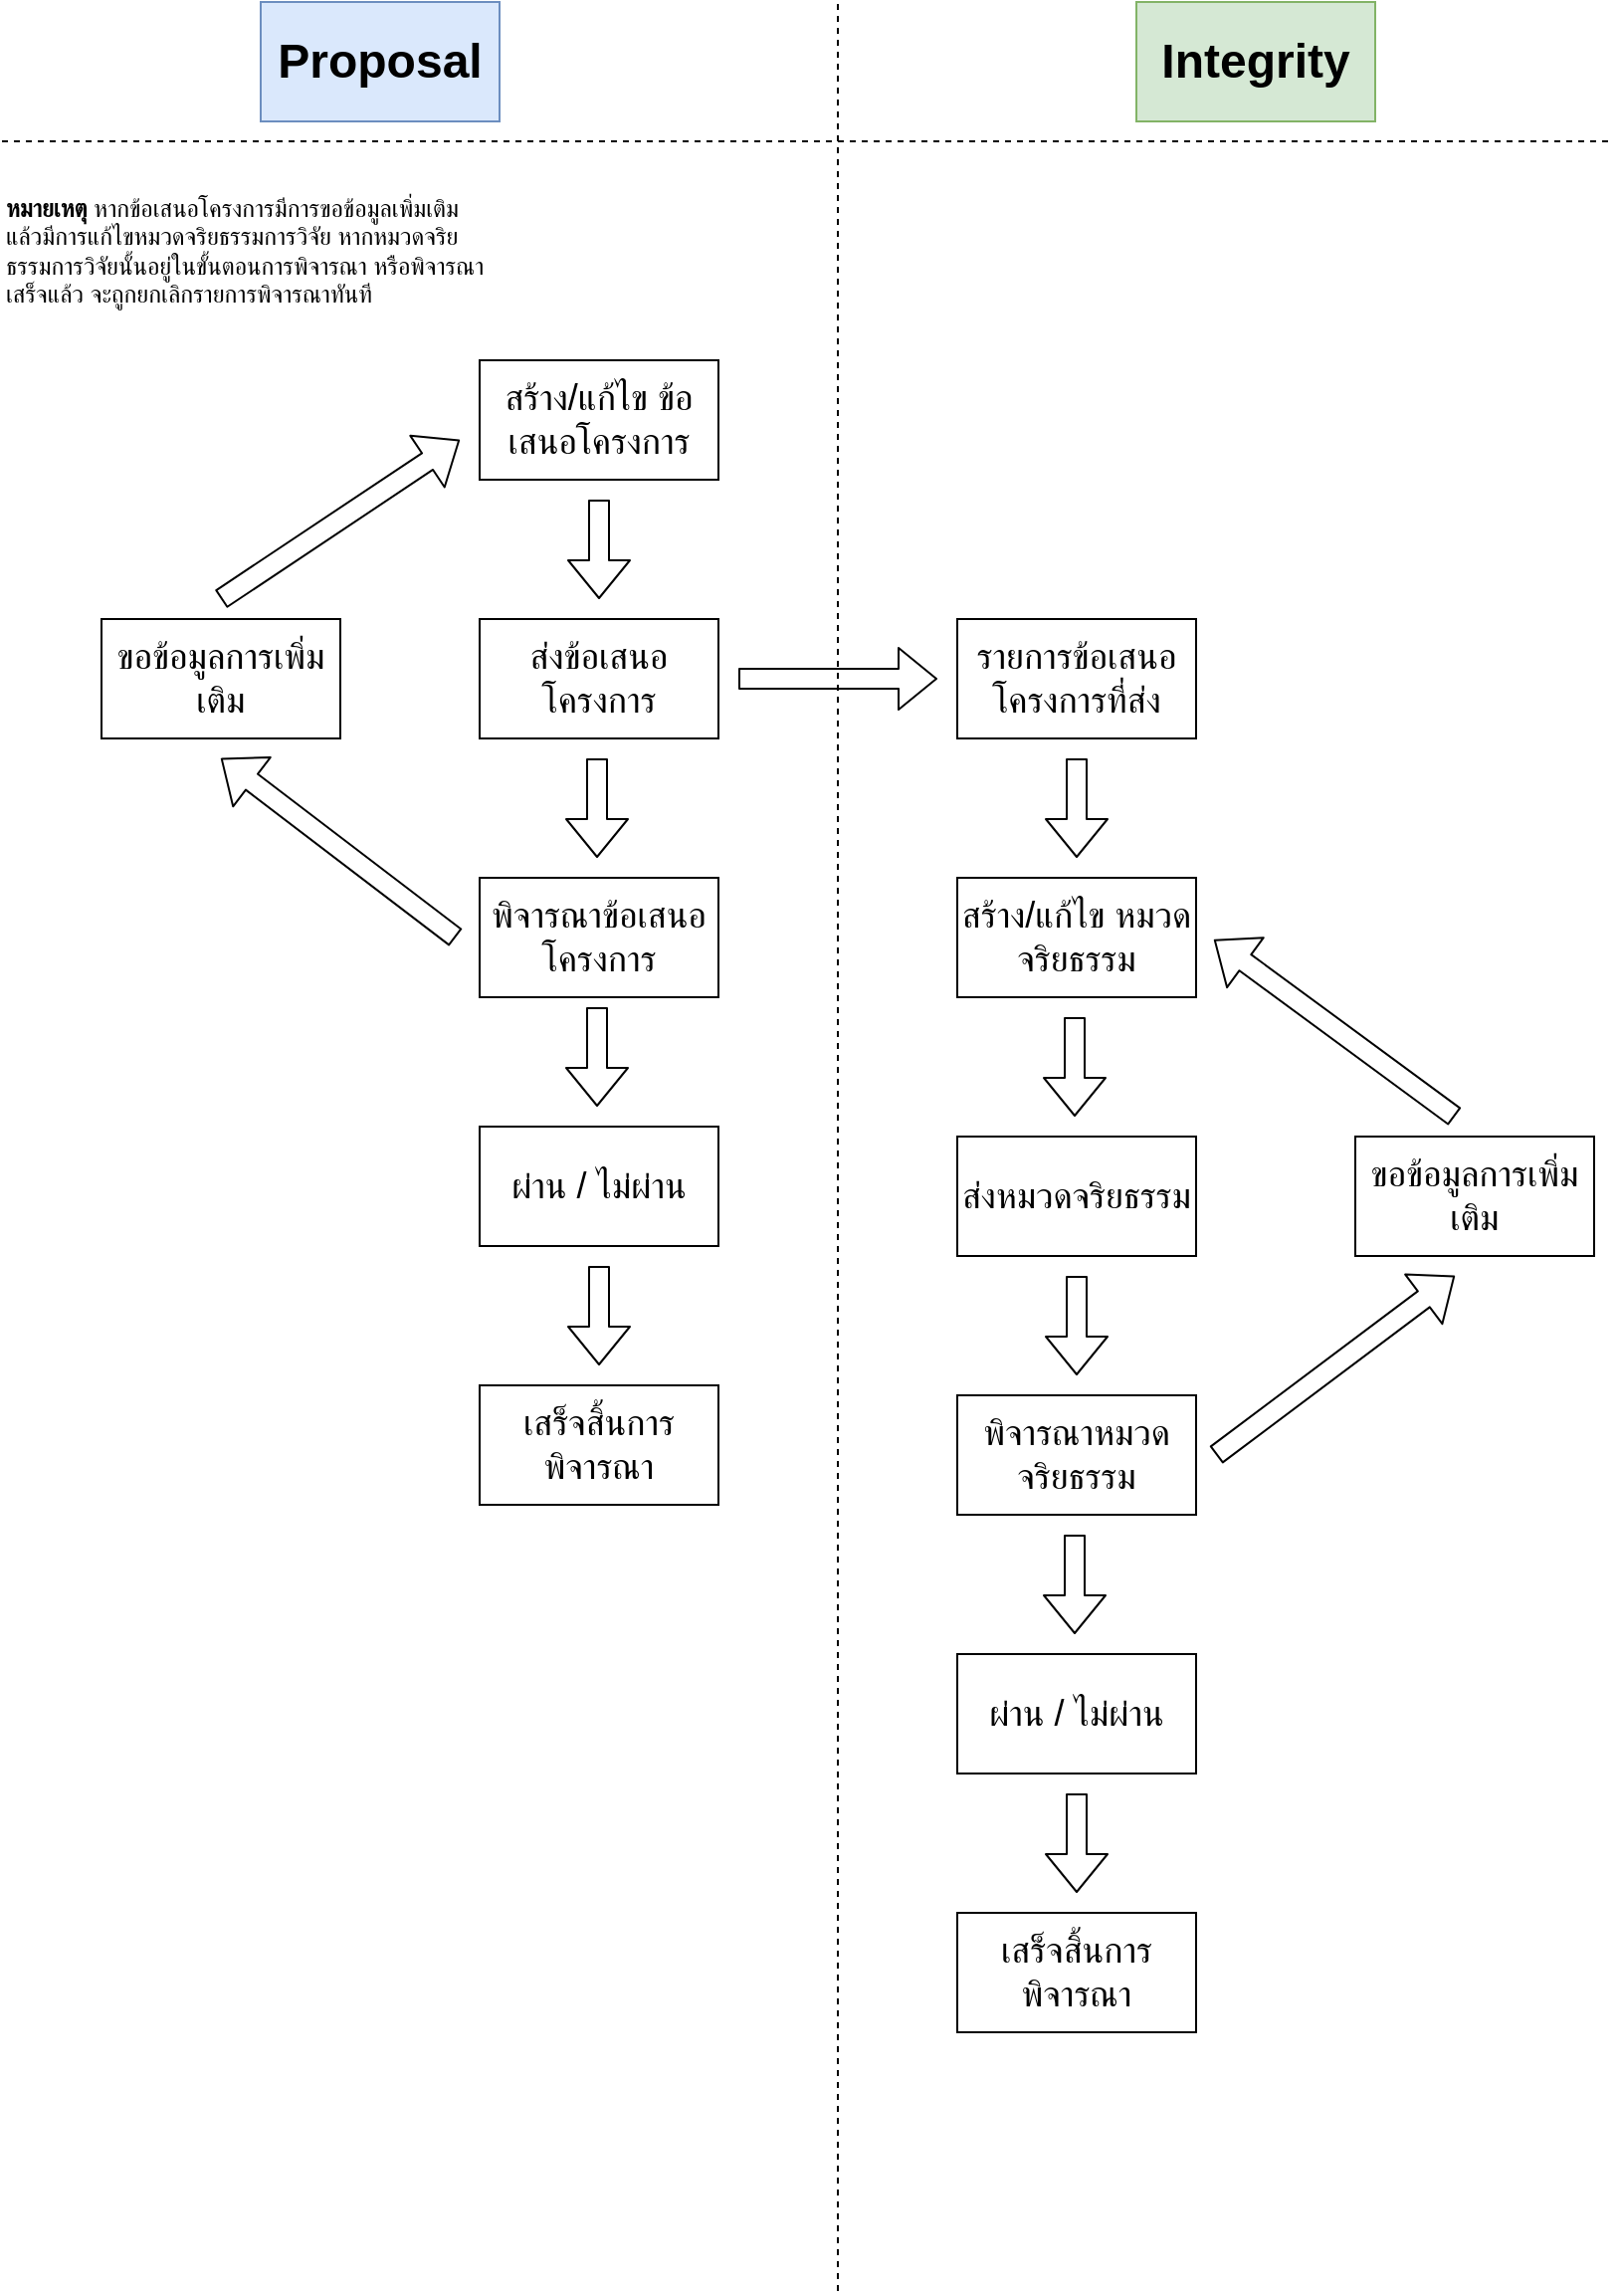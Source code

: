 <mxfile pages="1" version="11.2.8" type="github"><diagram id="6USLcLlmN_AB80e7DQXx" name="Page-1"><mxGraphModel dx="1422" dy="794" grid="1" gridSize="10" guides="1" tooltips="1" connect="1" arrows="1" fold="1" page="1" pageScale="1" pageWidth="827" pageHeight="1169" math="0" shadow="0"><root><mxCell id="0"/><mxCell id="1" parent="0"/><mxCell id="2I1L5sH7OY7YXntkVfEj-1" value="" style="endArrow=none;dashed=1;html=1;" edge="1" parent="1"><mxGeometry width="50" height="50" relative="1" as="geometry"><mxPoint x="430" y="1160" as="sourcePoint"/><mxPoint x="430" y="10" as="targetPoint"/></mxGeometry></mxCell><mxCell id="2I1L5sH7OY7YXntkVfEj-3" value="" style="endArrow=none;dashed=1;html=1;" edge="1" parent="1"><mxGeometry width="50" height="50" relative="1" as="geometry"><mxPoint x="10" y="80" as="sourcePoint"/><mxPoint x="820" y="80" as="targetPoint"/></mxGeometry></mxCell><mxCell id="2I1L5sH7OY7YXntkVfEj-4" value="&lt;font style=&quot;font-size: 24px&quot;&gt;&lt;b&gt;Proposal&lt;/b&gt;&lt;/font&gt;" style="rounded=0;whiteSpace=wrap;html=1;fillColor=#dae8fc;strokeColor=#6c8ebf;" vertex="1" parent="1"><mxGeometry x="140" y="10" width="120" height="60" as="geometry"/></mxCell><mxCell id="2I1L5sH7OY7YXntkVfEj-5" value="&lt;font style=&quot;font-size: 24px&quot;&gt;&lt;b&gt;Integrity&lt;/b&gt;&lt;/font&gt;" style="rounded=0;whiteSpace=wrap;html=1;fillColor=#d5e8d4;strokeColor=#82b366;" vertex="1" parent="1"><mxGeometry x="580" y="10" width="120" height="60" as="geometry"/></mxCell><mxCell id="2I1L5sH7OY7YXntkVfEj-6" value="&lt;font style=&quot;font-size: 18px&quot;&gt;สร้าง/แก้ไข ข้อเสนอโครงการ&lt;/font&gt;" style="rounded=0;whiteSpace=wrap;html=1;" vertex="1" parent="1"><mxGeometry x="250" y="190" width="120" height="60" as="geometry"/></mxCell><mxCell id="2I1L5sH7OY7YXntkVfEj-7" value="" style="shape=flexArrow;endArrow=classic;html=1;" edge="1" parent="1"><mxGeometry width="50" height="50" relative="1" as="geometry"><mxPoint x="310" y="260" as="sourcePoint"/><mxPoint x="310" y="310" as="targetPoint"/></mxGeometry></mxCell><mxCell id="2I1L5sH7OY7YXntkVfEj-8" value="&lt;font style=&quot;font-size: 18px&quot;&gt;ส่งข้อเสนอโครงการ&lt;/font&gt;" style="rounded=0;whiteSpace=wrap;html=1;" vertex="1" parent="1"><mxGeometry x="250" y="320" width="120" height="60" as="geometry"/></mxCell><mxCell id="2I1L5sH7OY7YXntkVfEj-10" value="" style="shape=flexArrow;endArrow=classic;html=1;" edge="1" parent="1"><mxGeometry width="50" height="50" relative="1" as="geometry"><mxPoint x="380" y="350" as="sourcePoint"/><mxPoint x="480" y="350" as="targetPoint"/></mxGeometry></mxCell><mxCell id="2I1L5sH7OY7YXntkVfEj-11" value="&lt;font style=&quot;font-size: 18px&quot;&gt;รายการข้อเสนอโครงการที่ส่ง&lt;/font&gt;" style="rounded=0;whiteSpace=wrap;html=1;" vertex="1" parent="1"><mxGeometry x="490" y="320" width="120" height="60" as="geometry"/></mxCell><mxCell id="2I1L5sH7OY7YXntkVfEj-12" value="&lt;font style=&quot;font-size: 18px&quot;&gt;พิจารณาข้อเสนอโครงการ&lt;/font&gt;" style="rounded=0;whiteSpace=wrap;html=1;" vertex="1" parent="1"><mxGeometry x="250" y="450" width="120" height="60" as="geometry"/></mxCell><mxCell id="2I1L5sH7OY7YXntkVfEj-13" value="" style="shape=flexArrow;endArrow=classic;html=1;" edge="1" parent="1"><mxGeometry width="50" height="50" relative="1" as="geometry"><mxPoint x="309" y="390" as="sourcePoint"/><mxPoint x="309" y="440" as="targetPoint"/></mxGeometry></mxCell><mxCell id="2I1L5sH7OY7YXntkVfEj-14" value="&lt;span style=&quot;font-size: 18px&quot;&gt;สร้าง/แก้ไข &lt;/span&gt;&lt;span style=&quot;font-size: 18px&quot;&gt;หมวดจริยธรรม&lt;/span&gt;" style="rounded=0;whiteSpace=wrap;html=1;" vertex="1" parent="1"><mxGeometry x="490" y="450" width="120" height="60" as="geometry"/></mxCell><mxCell id="2I1L5sH7OY7YXntkVfEj-15" value="" style="shape=flexArrow;endArrow=classic;html=1;" edge="1" parent="1"><mxGeometry width="50" height="50" relative="1" as="geometry"><mxPoint x="550" y="390" as="sourcePoint"/><mxPoint x="550" y="440" as="targetPoint"/></mxGeometry></mxCell><mxCell id="2I1L5sH7OY7YXntkVfEj-16" value="&lt;font style=&quot;font-size: 18px&quot;&gt;ขอข้อมูลการเพิ่มเติม&lt;/font&gt;" style="rounded=0;whiteSpace=wrap;html=1;" vertex="1" parent="1"><mxGeometry x="60" y="320" width="120" height="60" as="geometry"/></mxCell><mxCell id="2I1L5sH7OY7YXntkVfEj-17" value="" style="shape=flexArrow;endArrow=classic;html=1;" edge="1" parent="1"><mxGeometry width="50" height="50" relative="1" as="geometry"><mxPoint x="238" y="480" as="sourcePoint"/><mxPoint x="120" y="390" as="targetPoint"/></mxGeometry></mxCell><mxCell id="2I1L5sH7OY7YXntkVfEj-20" value="" style="shape=flexArrow;endArrow=classic;html=1;" edge="1" parent="1"><mxGeometry width="50" height="50" relative="1" as="geometry"><mxPoint x="120" y="310" as="sourcePoint"/><mxPoint x="240" y="230" as="targetPoint"/></mxGeometry></mxCell><mxCell id="2I1L5sH7OY7YXntkVfEj-21" value="&lt;font style=&quot;font-size: 18px&quot;&gt;ส่ง&lt;/font&gt;&lt;span style=&quot;font-size: 18px&quot;&gt;หมวดจริยธรรม&lt;/span&gt;" style="rounded=0;whiteSpace=wrap;html=1;" vertex="1" parent="1"><mxGeometry x="490" y="580" width="120" height="60" as="geometry"/></mxCell><mxCell id="2I1L5sH7OY7YXntkVfEj-23" value="" style="shape=flexArrow;endArrow=classic;html=1;" edge="1" parent="1"><mxGeometry width="50" height="50" relative="1" as="geometry"><mxPoint x="549" y="520" as="sourcePoint"/><mxPoint x="549" y="570" as="targetPoint"/></mxGeometry></mxCell><mxCell id="2I1L5sH7OY7YXntkVfEj-24" value="&lt;font style=&quot;font-size: 18px&quot;&gt;พิจารณา&lt;/font&gt;&lt;span style=&quot;font-size: 18px&quot;&gt;หมวดจริยธรรม&lt;/span&gt;" style="rounded=0;whiteSpace=wrap;html=1;" vertex="1" parent="1"><mxGeometry x="490" y="710" width="120" height="60" as="geometry"/></mxCell><mxCell id="2I1L5sH7OY7YXntkVfEj-25" value="" style="shape=flexArrow;endArrow=classic;html=1;" edge="1" parent="1"><mxGeometry width="50" height="50" relative="1" as="geometry"><mxPoint x="550" y="650" as="sourcePoint"/><mxPoint x="550" y="700" as="targetPoint"/></mxGeometry></mxCell><mxCell id="2I1L5sH7OY7YXntkVfEj-26" value="&lt;font style=&quot;font-size: 18px&quot;&gt;ขอข้อมูลการเพิ่มเติม&lt;/font&gt;" style="rounded=0;whiteSpace=wrap;html=1;" vertex="1" parent="1"><mxGeometry x="690" y="580" width="120" height="60" as="geometry"/></mxCell><mxCell id="2I1L5sH7OY7YXntkVfEj-27" value="" style="shape=flexArrow;endArrow=classic;html=1;" edge="1" parent="1"><mxGeometry width="50" height="50" relative="1" as="geometry"><mxPoint x="620" y="740" as="sourcePoint"/><mxPoint x="740" y="650" as="targetPoint"/></mxGeometry></mxCell><mxCell id="2I1L5sH7OY7YXntkVfEj-28" value="" style="shape=flexArrow;endArrow=classic;html=1;entryX=1.075;entryY=0.517;entryDx=0;entryDy=0;entryPerimeter=0;" edge="1" parent="1" target="2I1L5sH7OY7YXntkVfEj-14"><mxGeometry width="50" height="50" relative="1" as="geometry"><mxPoint x="740" y="570" as="sourcePoint"/><mxPoint x="750" y="660" as="targetPoint"/></mxGeometry></mxCell><mxCell id="2I1L5sH7OY7YXntkVfEj-29" value="&lt;span style=&quot;font-size: 18px&quot;&gt;ผ่าน / ไม่ผ่าน&lt;/span&gt;" style="rounded=0;whiteSpace=wrap;html=1;" vertex="1" parent="1"><mxGeometry x="490" y="840" width="120" height="60" as="geometry"/></mxCell><mxCell id="2I1L5sH7OY7YXntkVfEj-30" value="" style="shape=flexArrow;endArrow=classic;html=1;" edge="1" parent="1"><mxGeometry width="50" height="50" relative="1" as="geometry"><mxPoint x="549" y="780" as="sourcePoint"/><mxPoint x="549" y="830" as="targetPoint"/></mxGeometry></mxCell><mxCell id="2I1L5sH7OY7YXntkVfEj-31" value="&lt;span style=&quot;font-size: 18px&quot;&gt;เสร็จสิ้นการพิจารณา&lt;/span&gt;" style="rounded=0;whiteSpace=wrap;html=1;" vertex="1" parent="1"><mxGeometry x="490" y="970" width="120" height="60" as="geometry"/></mxCell><mxCell id="2I1L5sH7OY7YXntkVfEj-32" value="" style="shape=flexArrow;endArrow=classic;html=1;" edge="1" parent="1"><mxGeometry width="50" height="50" relative="1" as="geometry"><mxPoint x="550" y="910" as="sourcePoint"/><mxPoint x="550" y="960" as="targetPoint"/></mxGeometry></mxCell><mxCell id="2I1L5sH7OY7YXntkVfEj-33" value="&lt;span style=&quot;font-size: 18px&quot;&gt;ผ่าน / ไม่ผ่าน&lt;/span&gt;" style="rounded=0;whiteSpace=wrap;html=1;" vertex="1" parent="1"><mxGeometry x="250" y="575" width="120" height="60" as="geometry"/></mxCell><mxCell id="2I1L5sH7OY7YXntkVfEj-34" value="" style="shape=flexArrow;endArrow=classic;html=1;" edge="1" parent="1"><mxGeometry width="50" height="50" relative="1" as="geometry"><mxPoint x="309" y="515" as="sourcePoint"/><mxPoint x="309" y="565" as="targetPoint"/></mxGeometry></mxCell><mxCell id="2I1L5sH7OY7YXntkVfEj-35" value="&lt;span style=&quot;font-size: 18px&quot;&gt;เสร็จสิ้นการพิจารณา&lt;/span&gt;" style="rounded=0;whiteSpace=wrap;html=1;" vertex="1" parent="1"><mxGeometry x="250" y="705" width="120" height="60" as="geometry"/></mxCell><mxCell id="2I1L5sH7OY7YXntkVfEj-36" value="" style="shape=flexArrow;endArrow=classic;html=1;" edge="1" parent="1"><mxGeometry width="50" height="50" relative="1" as="geometry"><mxPoint x="310" y="645" as="sourcePoint"/><mxPoint x="310" y="695" as="targetPoint"/></mxGeometry></mxCell><mxCell id="2I1L5sH7OY7YXntkVfEj-38" value="&lt;div style=&quot;text-align: justify&quot;&gt;&lt;b&gt;หมายเหตุ&lt;/b&gt;&lt;span&gt; หากข้อเสนอโครงการมีการขอข้อมูลเพิ่มเติม&lt;/span&gt;&lt;/div&gt;&lt;div style=&quot;text-align: justify&quot;&gt;&lt;span&gt;แล้วมีการแก้ไขหมวดจริยธรรมการวิจัย หากหมวดจริย&lt;/span&gt;&lt;/div&gt;&lt;div style=&quot;text-align: justify&quot;&gt;&lt;span&gt;ธรรมการวิจัยนั้นอยู่ในขั้นตอนการพิจารณา หรือพิจารณา&lt;/span&gt;&lt;/div&gt;&lt;div style=&quot;text-align: justify&quot;&gt;&lt;span&gt;เสร็จแล้ว จะถูกยกเลิกรายการพิจารณาทันที&lt;/span&gt;&lt;/div&gt;" style="text;html=1;" vertex="1" parent="1"><mxGeometry x="10" y="100" width="270" height="30" as="geometry"/></mxCell></root></mxGraphModel></diagram></mxfile>